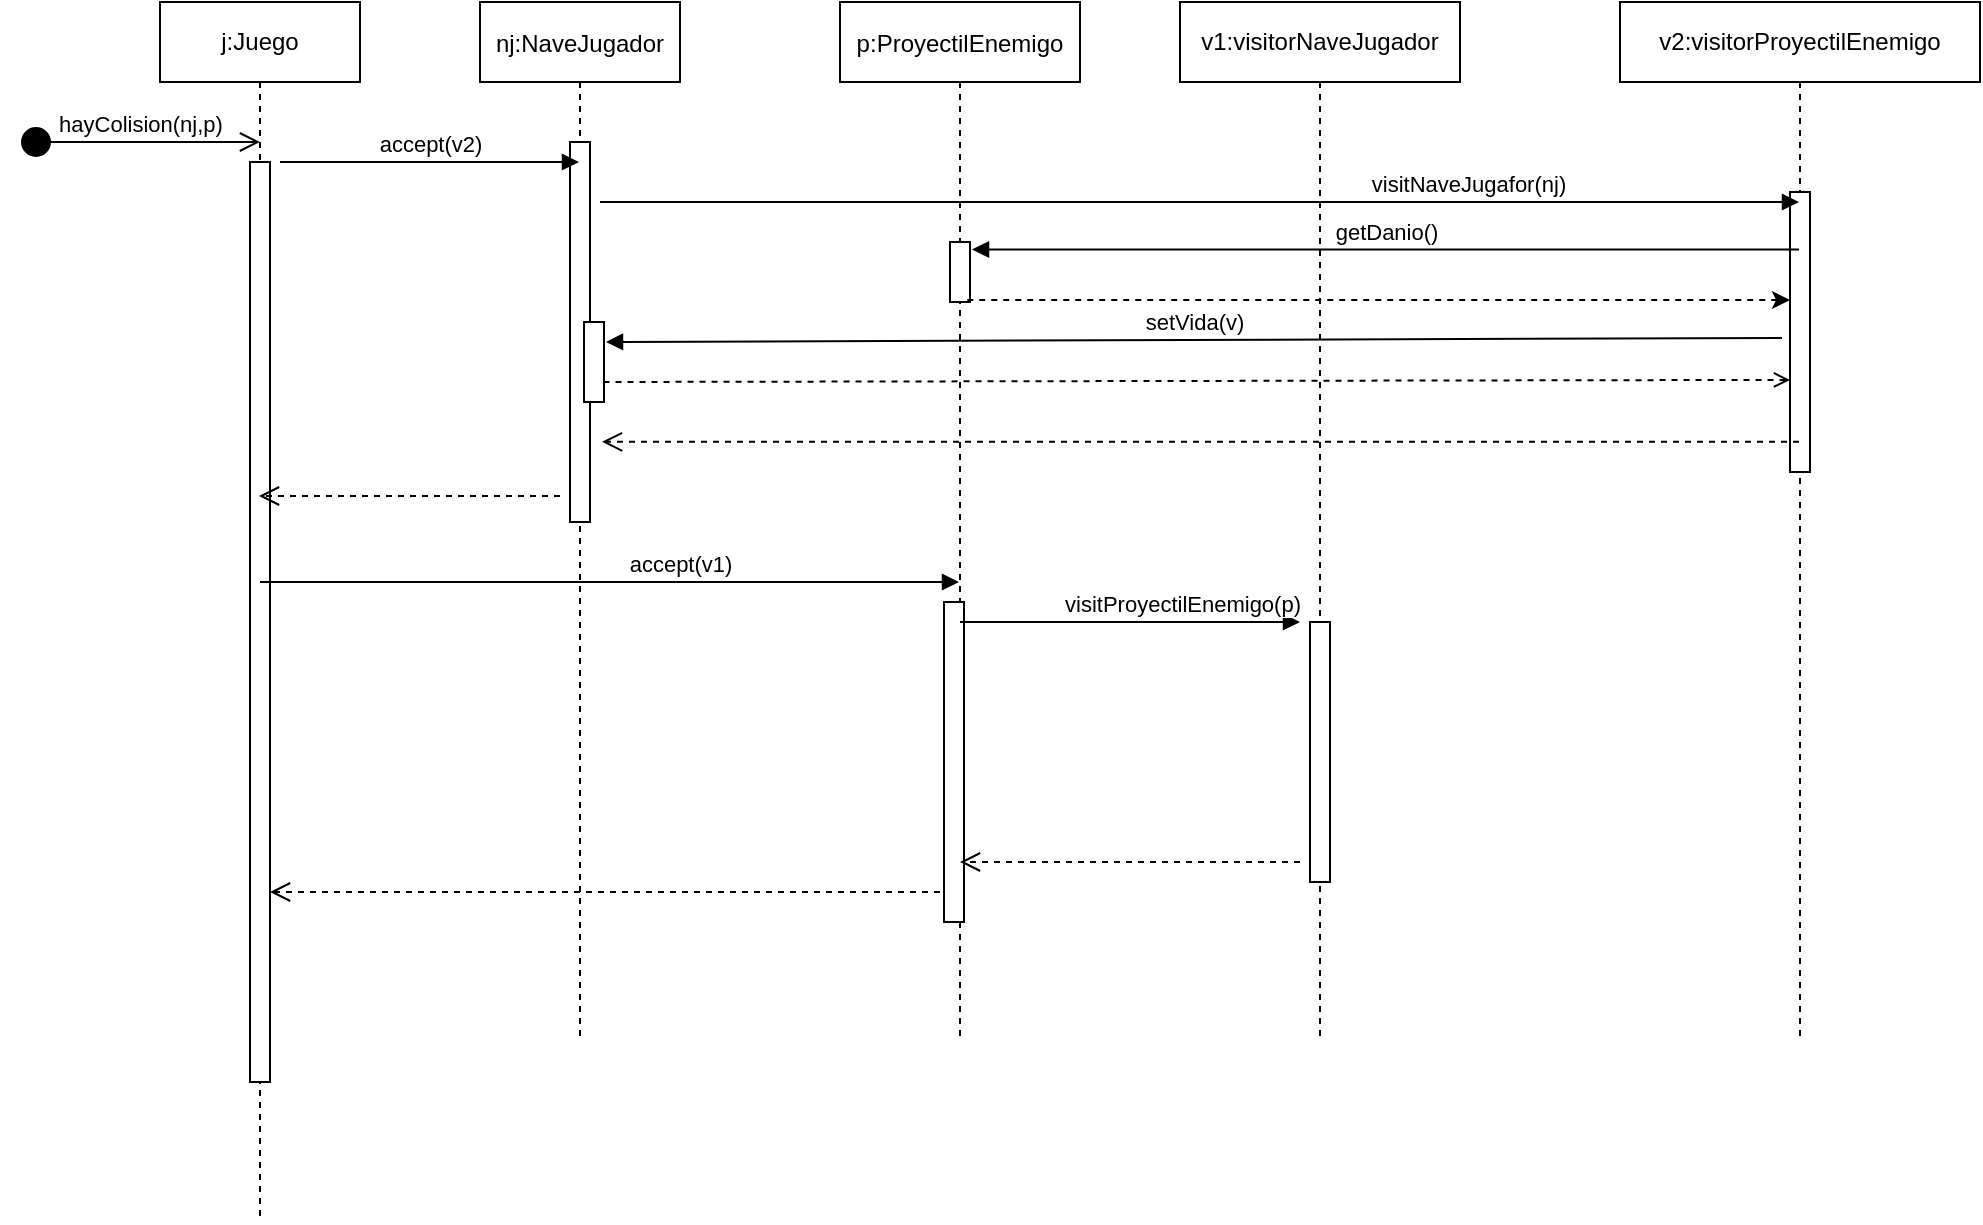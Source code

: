 <mxfile version="13.0.3" type="device"><diagram id="kgpKYQtTHZ0yAKxKKP6v" name="Page-1"><mxGraphModel dx="1646" dy="504" grid="1" gridSize="10" guides="1" tooltips="1" connect="1" arrows="1" fold="1" page="1" pageScale="1" pageWidth="850" pageHeight="1100" math="0" shadow="0"><root><mxCell id="0"/><mxCell id="1" parent="0"/><mxCell id="3nuBFxr9cyL0pnOWT2aG-1" value="nj:NaveJugador" style="shape=umlLifeline;perimeter=lifelinePerimeter;container=1;collapsible=0;recursiveResize=0;rounded=0;shadow=0;strokeWidth=1;" parent="1" vertex="1"><mxGeometry x="120" y="80" width="100" height="520" as="geometry"/></mxCell><mxCell id="3nuBFxr9cyL0pnOWT2aG-2" value="" style="points=[];perimeter=orthogonalPerimeter;rounded=0;shadow=0;strokeWidth=1;" parent="3nuBFxr9cyL0pnOWT2aG-1" vertex="1"><mxGeometry x="45" y="70" width="10" height="190" as="geometry"/></mxCell><mxCell id="liGKAuFn_Zt07trHnM29-6" value="" style="html=1;points=[];perimeter=orthogonalPerimeter;" vertex="1" parent="3nuBFxr9cyL0pnOWT2aG-1"><mxGeometry x="52" y="160" width="10" height="40" as="geometry"/></mxCell><mxCell id="3nuBFxr9cyL0pnOWT2aG-5" value="p:ProyectilEnemigo" style="shape=umlLifeline;perimeter=lifelinePerimeter;container=1;collapsible=0;recursiveResize=0;rounded=0;shadow=0;strokeWidth=1;" parent="1" vertex="1"><mxGeometry x="300" y="80" width="120" height="520" as="geometry"/></mxCell><mxCell id="ETHOKliZoiePKutcGbax-14" value="" style="html=1;points=[];perimeter=orthogonalPerimeter;" parent="3nuBFxr9cyL0pnOWT2aG-5" vertex="1"><mxGeometry x="52" y="300" width="10" height="160" as="geometry"/></mxCell><mxCell id="liGKAuFn_Zt07trHnM29-5" value="" style="html=1;points=[];perimeter=orthogonalPerimeter;" vertex="1" parent="3nuBFxr9cyL0pnOWT2aG-5"><mxGeometry x="55" y="120" width="10" height="30" as="geometry"/></mxCell><mxCell id="ETHOKliZoiePKutcGbax-1" value="j:Juego" style="shape=umlLifeline;perimeter=lifelinePerimeter;whiteSpace=wrap;html=1;container=1;collapsible=0;recursiveResize=0;outlineConnect=0;" parent="1" vertex="1"><mxGeometry x="-40" y="80" width="100" height="610" as="geometry"/></mxCell><mxCell id="ETHOKliZoiePKutcGbax-6" value="" style="html=1;points=[];perimeter=orthogonalPerimeter;" parent="ETHOKliZoiePKutcGbax-1" vertex="1"><mxGeometry x="45" y="80" width="10" height="460" as="geometry"/></mxCell><mxCell id="ETHOKliZoiePKutcGbax-2" value="v1:visitorNaveJugador" style="shape=umlLifeline;perimeter=lifelinePerimeter;whiteSpace=wrap;html=1;container=1;collapsible=0;recursiveResize=0;outlineConnect=0;" parent="1" vertex="1"><mxGeometry x="470" y="80" width="140" height="520" as="geometry"/></mxCell><mxCell id="ETHOKliZoiePKutcGbax-16" value="" style="html=1;points=[];perimeter=orthogonalPerimeter;" parent="ETHOKliZoiePKutcGbax-2" vertex="1"><mxGeometry x="65" y="310" width="10" height="130" as="geometry"/></mxCell><mxCell id="ETHOKliZoiePKutcGbax-3" value="v2:visitorProyectilEnemigo" style="shape=umlLifeline;perimeter=lifelinePerimeter;whiteSpace=wrap;html=1;container=1;collapsible=0;recursiveResize=0;outlineConnect=0;" parent="1" vertex="1"><mxGeometry x="690" y="80" width="180" height="520" as="geometry"/></mxCell><mxCell id="ETHOKliZoiePKutcGbax-9" value="" style="html=1;points=[];perimeter=orthogonalPerimeter;" parent="ETHOKliZoiePKutcGbax-3" vertex="1"><mxGeometry x="85" y="95" width="10" height="140" as="geometry"/></mxCell><mxCell id="ETHOKliZoiePKutcGbax-5" value="hayColision(nj,p)" style="html=1;verticalAlign=bottom;startArrow=circle;startFill=1;endArrow=open;startSize=6;endSize=8;" parent="1" edge="1"><mxGeometry width="80" relative="1" as="geometry"><mxPoint x="-110" y="150" as="sourcePoint"/><mxPoint x="10" y="150" as="targetPoint"/></mxGeometry></mxCell><mxCell id="ETHOKliZoiePKutcGbax-7" value="accept(v2)" style="html=1;verticalAlign=bottom;endArrow=block;" parent="1" target="3nuBFxr9cyL0pnOWT2aG-1" edge="1"><mxGeometry width="80" relative="1" as="geometry"><mxPoint x="20" y="160" as="sourcePoint"/><mxPoint x="100" y="160" as="targetPoint"/></mxGeometry></mxCell><mxCell id="ETHOKliZoiePKutcGbax-8" value="visitNaveJugafor(nj)" style="html=1;verticalAlign=bottom;endArrow=block;" parent="1" target="ETHOKliZoiePKutcGbax-3" edge="1"><mxGeometry x="0.447" width="80" relative="1" as="geometry"><mxPoint x="180" y="180" as="sourcePoint"/><mxPoint x="260" y="180" as="targetPoint"/><mxPoint as="offset"/></mxGeometry></mxCell><mxCell id="ETHOKliZoiePKutcGbax-12" value="" style="html=1;verticalAlign=bottom;endArrow=open;dashed=1;endSize=8;" parent="1" edge="1"><mxGeometry x="0.158" y="-69" relative="1" as="geometry"><mxPoint x="160" y="327" as="sourcePoint"/><mxPoint x="9.5" y="327" as="targetPoint"/><mxPoint x="1" as="offset"/></mxGeometry></mxCell><mxCell id="ETHOKliZoiePKutcGbax-13" value="accept(v1)" style="html=1;verticalAlign=bottom;endArrow=block;" parent="1" target="3nuBFxr9cyL0pnOWT2aG-5" edge="1"><mxGeometry x="0.202" width="80" relative="1" as="geometry"><mxPoint x="10" y="370" as="sourcePoint"/><mxPoint x="90" y="370" as="targetPoint"/><mxPoint as="offset"/></mxGeometry></mxCell><mxCell id="ETHOKliZoiePKutcGbax-15" value="visitProyectilEnemigo(p)" style="html=1;verticalAlign=bottom;endArrow=block;" parent="1" edge="1"><mxGeometry x="0.302" width="80" relative="1" as="geometry"><mxPoint x="360" y="390" as="sourcePoint"/><mxPoint x="530" y="390" as="targetPoint"/><mxPoint as="offset"/></mxGeometry></mxCell><mxCell id="ETHOKliZoiePKutcGbax-23" value="" style="html=1;verticalAlign=bottom;endArrow=open;dashed=1;endSize=8;" parent="1" edge="1"><mxGeometry relative="1" as="geometry"><mxPoint x="350" y="525" as="sourcePoint"/><mxPoint x="15" y="525" as="targetPoint"/></mxGeometry></mxCell><mxCell id="liGKAuFn_Zt07trHnM29-4" value="" style="html=1;verticalAlign=bottom;endArrow=open;dashed=1;endSize=8;entryX=1.6;entryY=0.789;entryDx=0;entryDy=0;entryPerimeter=0;" edge="1" parent="1" source="ETHOKliZoiePKutcGbax-3" target="3nuBFxr9cyL0pnOWT2aG-2"><mxGeometry relative="1" as="geometry"><mxPoint x="530" y="299" as="sourcePoint"/><mxPoint x="450" y="299" as="targetPoint"/></mxGeometry></mxCell><mxCell id="liGKAuFn_Zt07trHnM29-7" value="getDanio()" style="html=1;verticalAlign=bottom;endArrow=none;startArrow=block;startFill=1;endFill=0;exitX=1.1;exitY=0.125;exitDx=0;exitDy=0;exitPerimeter=0;" edge="1" parent="1" source="liGKAuFn_Zt07trHnM29-5" target="ETHOKliZoiePKutcGbax-3"><mxGeometry width="80" relative="1" as="geometry"><mxPoint x="570" y="210" as="sourcePoint"/><mxPoint x="660" y="210" as="targetPoint"/></mxGeometry></mxCell><mxCell id="liGKAuFn_Zt07trHnM29-8" value="" style="html=1;verticalAlign=bottom;endArrow=none;dashed=1;endSize=8;endFill=0;startArrow=classic;startFill=1;entryX=0.6;entryY=0.967;entryDx=0;entryDy=0;entryPerimeter=0;" edge="1" parent="1" source="ETHOKliZoiePKutcGbax-9" target="liGKAuFn_Zt07trHnM29-5"><mxGeometry relative="1" as="geometry"><mxPoint x="520" y="230" as="sourcePoint"/><mxPoint x="440" y="230" as="targetPoint"/></mxGeometry></mxCell><mxCell id="liGKAuFn_Zt07trHnM29-9" value="setVida(v)" style="html=1;verticalAlign=bottom;endArrow=none;startArrow=block;startFill=1;endFill=0;entryX=-0.4;entryY=0.521;entryDx=0;entryDy=0;entryPerimeter=0;exitX=1.1;exitY=0.25;exitDx=0;exitDy=0;exitPerimeter=0;" edge="1" parent="1" source="liGKAuFn_Zt07trHnM29-6" target="ETHOKliZoiePKutcGbax-9"><mxGeometry width="80" relative="1" as="geometry"><mxPoint x="550" y="250" as="sourcePoint"/><mxPoint x="630" y="250" as="targetPoint"/></mxGeometry></mxCell><mxCell id="liGKAuFn_Zt07trHnM29-10" value="" style="html=1;verticalAlign=bottom;endArrow=none;dashed=1;endSize=8;startArrow=open;startFill=0;endFill=0;entryX=1;entryY=0.75;entryDx=0;entryDy=0;entryPerimeter=0;exitX=0;exitY=0.671;exitDx=0;exitDy=0;exitPerimeter=0;" edge="1" parent="1" source="ETHOKliZoiePKutcGbax-9" target="liGKAuFn_Zt07trHnM29-6"><mxGeometry relative="1" as="geometry"><mxPoint x="767" y="270" as="sourcePoint"/><mxPoint x="232" y="270" as="targetPoint"/></mxGeometry></mxCell><mxCell id="liGKAuFn_Zt07trHnM29-11" value="" style="html=1;verticalAlign=bottom;endArrow=open;dashed=1;endSize=8;" edge="1" parent="1" target="3nuBFxr9cyL0pnOWT2aG-5"><mxGeometry relative="1" as="geometry"><mxPoint x="530" y="510" as="sourcePoint"/><mxPoint x="450" y="510" as="targetPoint"/></mxGeometry></mxCell></root></mxGraphModel></diagram></mxfile>